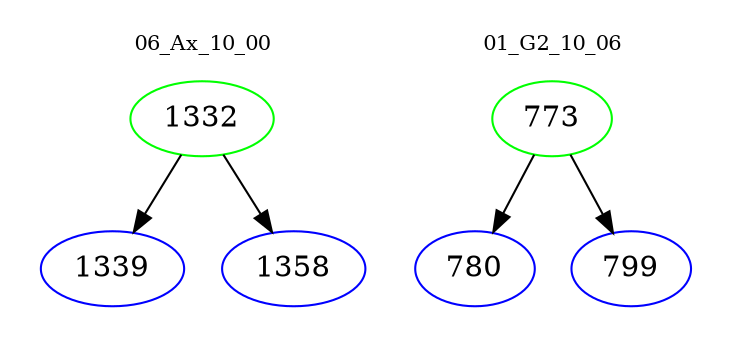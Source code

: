 digraph{
subgraph cluster_0 {
color = white
label = "06_Ax_10_00";
fontsize=10;
T0_1332 [label="1332", color="green"]
T0_1332 -> T0_1339 [color="black"]
T0_1339 [label="1339", color="blue"]
T0_1332 -> T0_1358 [color="black"]
T0_1358 [label="1358", color="blue"]
}
subgraph cluster_1 {
color = white
label = "01_G2_10_06";
fontsize=10;
T1_773 [label="773", color="green"]
T1_773 -> T1_780 [color="black"]
T1_780 [label="780", color="blue"]
T1_773 -> T1_799 [color="black"]
T1_799 [label="799", color="blue"]
}
}
